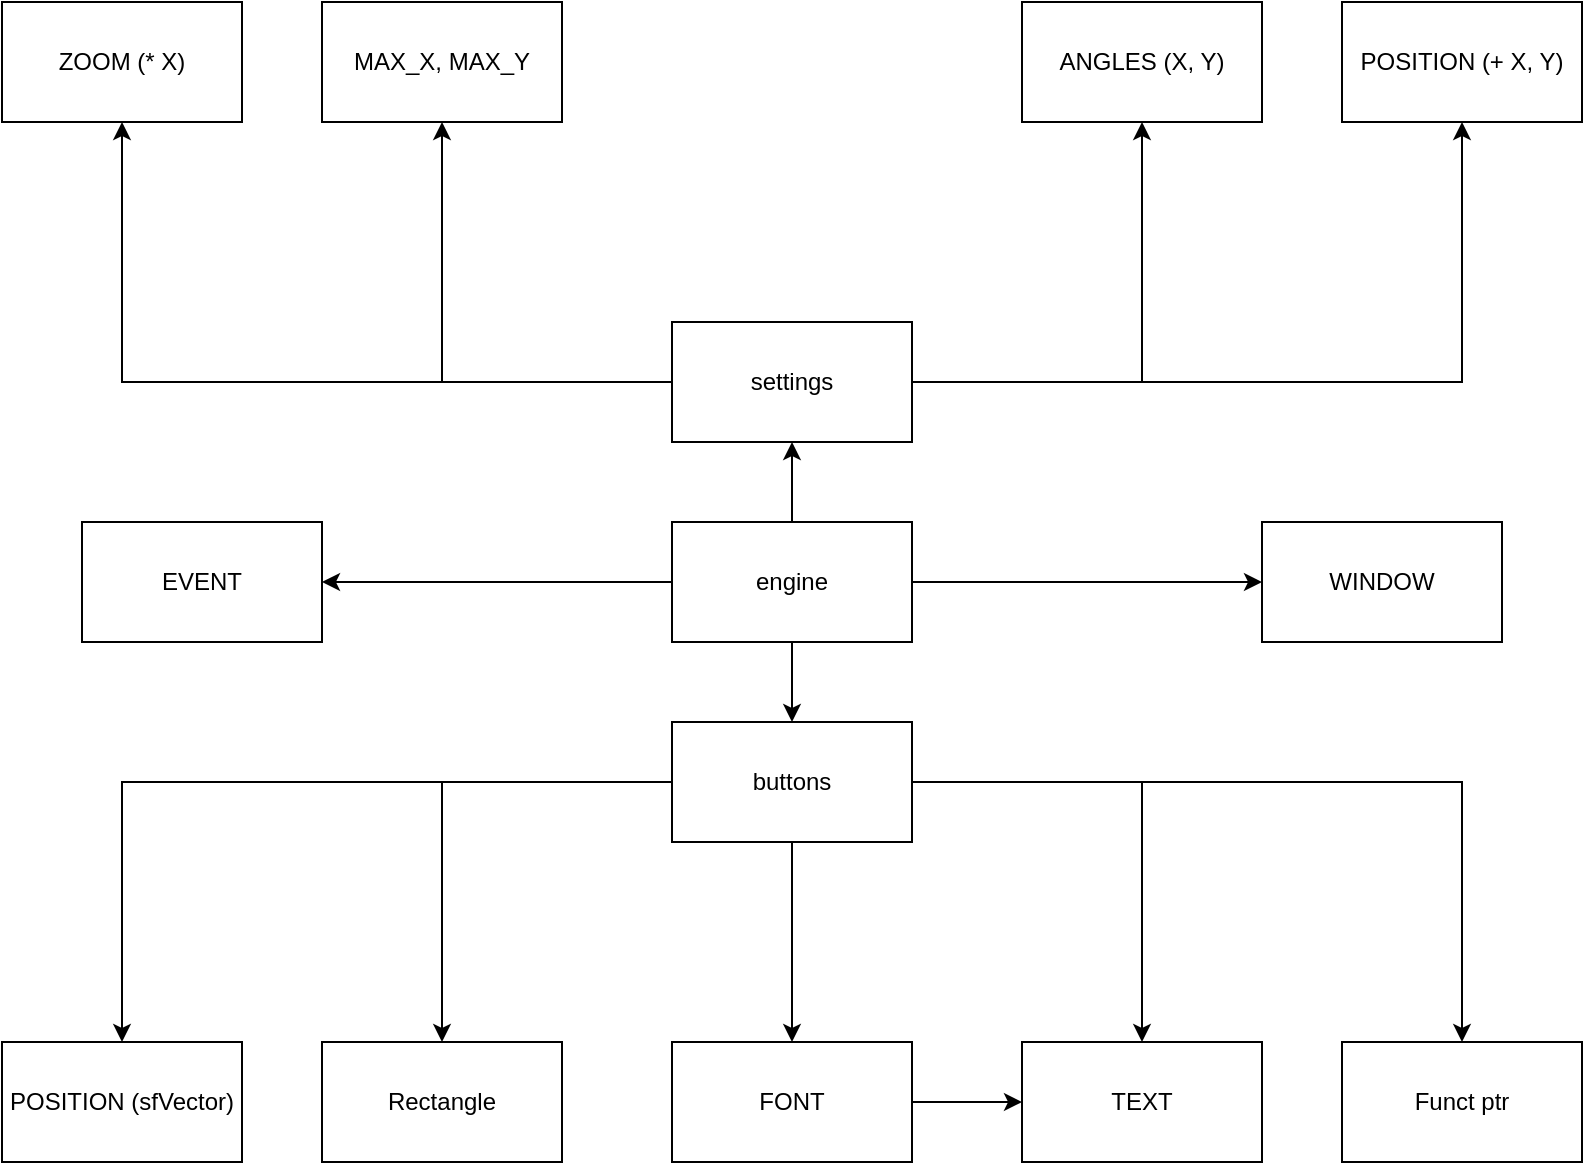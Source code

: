 <mxfile version="14.2.4" type="embed">
    <diagram id="QdhYWPGcJ4a0rDZkVQgu" name="Page-1">
        <mxGraphModel dx="1204" dy="659" grid="1" gridSize="10" guides="1" tooltips="1" connect="1" arrows="1" fold="1" page="1" pageScale="1" pageWidth="850" pageHeight="1100" math="0" shadow="0">
            <root>
                <mxCell id="0"/>
                <mxCell id="1" parent="0"/>
                <mxCell id="zFTLJJwx3QH-WOS9hWCr-5" style="edgeStyle=orthogonalEdgeStyle;rounded=0;orthogonalLoop=1;jettySize=auto;html=1;" parent="1" source="zFTLJJwx3QH-WOS9hWCr-1" target="zFTLJJwx3QH-WOS9hWCr-4" edge="1">
                    <mxGeometry relative="1" as="geometry"/>
                </mxCell>
                <mxCell id="zFTLJJwx3QH-WOS9hWCr-6" style="edgeStyle=orthogonalEdgeStyle;rounded=0;orthogonalLoop=1;jettySize=auto;html=1;entryX=0.5;entryY=0;entryDx=0;entryDy=0;" parent="1" source="zFTLJJwx3QH-WOS9hWCr-1" target="zFTLJJwx3QH-WOS9hWCr-2" edge="1">
                    <mxGeometry relative="1" as="geometry"/>
                </mxCell>
                <mxCell id="3" style="edgeStyle=orthogonalEdgeStyle;rounded=0;orthogonalLoop=1;jettySize=auto;html=1;entryX=1;entryY=0.5;entryDx=0;entryDy=0;" edge="1" parent="1" source="zFTLJJwx3QH-WOS9hWCr-1" target="2">
                    <mxGeometry relative="1" as="geometry"/>
                </mxCell>
                <mxCell id="5" style="edgeStyle=orthogonalEdgeStyle;rounded=0;orthogonalLoop=1;jettySize=auto;html=1;entryX=0;entryY=0.5;entryDx=0;entryDy=0;" edge="1" parent="1" source="zFTLJJwx3QH-WOS9hWCr-1" target="4">
                    <mxGeometry relative="1" as="geometry"/>
                </mxCell>
                <mxCell id="zFTLJJwx3QH-WOS9hWCr-1" value="&lt;div&gt;engine&lt;/div&gt;" style="rounded=0;whiteSpace=wrap;html=1;" parent="1" vertex="1">
                    <mxGeometry x="365" y="300" width="120" height="60" as="geometry"/>
                </mxCell>
                <mxCell id="zFTLJJwx3QH-WOS9hWCr-16" style="edgeStyle=orthogonalEdgeStyle;rounded=0;orthogonalLoop=1;jettySize=auto;html=1;" parent="1" source="zFTLJJwx3QH-WOS9hWCr-2" target="zFTLJJwx3QH-WOS9hWCr-17" edge="1">
                    <mxGeometry relative="1" as="geometry">
                        <mxPoint x="425" y="510" as="targetPoint"/>
                    </mxGeometry>
                </mxCell>
                <mxCell id="zFTLJJwx3QH-WOS9hWCr-19" style="edgeStyle=orthogonalEdgeStyle;rounded=0;orthogonalLoop=1;jettySize=auto;html=1;entryX=0.5;entryY=0;entryDx=0;entryDy=0;" parent="1" source="zFTLJJwx3QH-WOS9hWCr-2" target="zFTLJJwx3QH-WOS9hWCr-18" edge="1">
                    <mxGeometry relative="1" as="geometry"/>
                </mxCell>
                <mxCell id="zFTLJJwx3QH-WOS9hWCr-21" style="edgeStyle=orthogonalEdgeStyle;rounded=0;orthogonalLoop=1;jettySize=auto;html=1;" parent="1" source="zFTLJJwx3QH-WOS9hWCr-2" target="zFTLJJwx3QH-WOS9hWCr-20" edge="1">
                    <mxGeometry relative="1" as="geometry"/>
                </mxCell>
                <mxCell id="7" style="edgeStyle=orthogonalEdgeStyle;rounded=0;orthogonalLoop=1;jettySize=auto;html=1;" edge="1" parent="1" source="zFTLJJwx3QH-WOS9hWCr-2" target="6">
                    <mxGeometry relative="1" as="geometry"/>
                </mxCell>
                <mxCell id="9" style="edgeStyle=orthogonalEdgeStyle;rounded=0;orthogonalLoop=1;jettySize=auto;html=1;entryX=0.5;entryY=0;entryDx=0;entryDy=0;" edge="1" parent="1" source="zFTLJJwx3QH-WOS9hWCr-2" target="8">
                    <mxGeometry relative="1" as="geometry"/>
                </mxCell>
                <mxCell id="zFTLJJwx3QH-WOS9hWCr-2" value="&lt;div&gt;buttons&lt;/div&gt;" style="rounded=0;whiteSpace=wrap;html=1;" parent="1" vertex="1">
                    <mxGeometry x="365" y="400" width="120" height="60" as="geometry"/>
                </mxCell>
                <mxCell id="zFTLJJwx3QH-WOS9hWCr-10" style="edgeStyle=orthogonalEdgeStyle;rounded=0;orthogonalLoop=1;jettySize=auto;html=1;" parent="1" source="zFTLJJwx3QH-WOS9hWCr-4" target="zFTLJJwx3QH-WOS9hWCr-9" edge="1">
                    <mxGeometry relative="1" as="geometry"/>
                </mxCell>
                <mxCell id="zFTLJJwx3QH-WOS9hWCr-12" style="edgeStyle=orthogonalEdgeStyle;rounded=0;orthogonalLoop=1;jettySize=auto;html=1;entryX=0.5;entryY=1;entryDx=0;entryDy=0;" parent="1" source="zFTLJJwx3QH-WOS9hWCr-4" target="zFTLJJwx3QH-WOS9hWCr-11" edge="1">
                    <mxGeometry relative="1" as="geometry"/>
                </mxCell>
                <mxCell id="zFTLJJwx3QH-WOS9hWCr-14" style="edgeStyle=orthogonalEdgeStyle;rounded=0;orthogonalLoop=1;jettySize=auto;html=1;entryX=0.5;entryY=1;entryDx=0;entryDy=0;" parent="1" source="zFTLJJwx3QH-WOS9hWCr-4" target="zFTLJJwx3QH-WOS9hWCr-13" edge="1">
                    <mxGeometry relative="1" as="geometry"/>
                </mxCell>
                <mxCell id="zFTLJJwx3QH-WOS9hWCr-15" style="edgeStyle=orthogonalEdgeStyle;rounded=0;orthogonalLoop=1;jettySize=auto;html=1;" parent="1" source="zFTLJJwx3QH-WOS9hWCr-4" target="zFTLJJwx3QH-WOS9hWCr-7" edge="1">
                    <mxGeometry relative="1" as="geometry"/>
                </mxCell>
                <mxCell id="zFTLJJwx3QH-WOS9hWCr-4" value="settings" style="rounded=0;whiteSpace=wrap;html=1;" parent="1" vertex="1">
                    <mxGeometry x="365" y="200" width="120" height="60" as="geometry"/>
                </mxCell>
                <mxCell id="zFTLJJwx3QH-WOS9hWCr-7" value="ANGLES (X, Y)" style="rounded=0;whiteSpace=wrap;html=1;" parent="1" vertex="1">
                    <mxGeometry x="540" y="40" width="120" height="60" as="geometry"/>
                </mxCell>
                <mxCell id="zFTLJJwx3QH-WOS9hWCr-9" value="ZOOM (* X)" style="rounded=0;whiteSpace=wrap;html=1;" parent="1" vertex="1">
                    <mxGeometry x="30" y="40" width="120" height="60" as="geometry"/>
                </mxCell>
                <mxCell id="zFTLJJwx3QH-WOS9hWCr-11" value="POSITION (+ X, Y)" style="rounded=0;whiteSpace=wrap;html=1;" parent="1" vertex="1">
                    <mxGeometry x="700" y="40" width="120" height="60" as="geometry"/>
                </mxCell>
                <mxCell id="zFTLJJwx3QH-WOS9hWCr-13" value="MAX_X, MAX_Y" style="rounded=0;whiteSpace=wrap;html=1;" parent="1" vertex="1">
                    <mxGeometry x="190" y="40" width="120" height="60" as="geometry"/>
                </mxCell>
                <mxCell id="zFTLJJwx3QH-WOS9hWCr-17" value="POSITION (sfVector)" style="rounded=0;whiteSpace=wrap;html=1;" parent="1" vertex="1">
                    <mxGeometry x="30" y="560" width="120" height="60" as="geometry"/>
                </mxCell>
                <mxCell id="zFTLJJwx3QH-WOS9hWCr-18" value="Rectangle" style="rounded=0;whiteSpace=wrap;html=1;" parent="1" vertex="1">
                    <mxGeometry x="190" y="560" width="120" height="60" as="geometry"/>
                </mxCell>
                <mxCell id="zFTLJJwx3QH-WOS9hWCr-20" value="Funct ptr" style="rounded=0;whiteSpace=wrap;html=1;" parent="1" vertex="1">
                    <mxGeometry x="700" y="560" width="120" height="60" as="geometry"/>
                </mxCell>
                <mxCell id="2" value="EVENT" style="rounded=0;whiteSpace=wrap;html=1;" vertex="1" parent="1">
                    <mxGeometry x="70" y="300" width="120" height="60" as="geometry"/>
                </mxCell>
                <mxCell id="4" value="WINDOW" style="rounded=0;whiteSpace=wrap;html=1;" vertex="1" parent="1">
                    <mxGeometry x="660" y="300" width="120" height="60" as="geometry"/>
                </mxCell>
                <mxCell id="6" value="TEXT" style="rounded=0;whiteSpace=wrap;html=1;" vertex="1" parent="1">
                    <mxGeometry x="540" y="560" width="120" height="60" as="geometry"/>
                </mxCell>
                <mxCell id="10" style="edgeStyle=orthogonalEdgeStyle;rounded=0;orthogonalLoop=1;jettySize=auto;html=1;entryX=0;entryY=0.5;entryDx=0;entryDy=0;" edge="1" parent="1" source="8" target="6">
                    <mxGeometry relative="1" as="geometry"/>
                </mxCell>
                <mxCell id="8" value="FONT" style="rounded=0;whiteSpace=wrap;html=1;" vertex="1" parent="1">
                    <mxGeometry x="365" y="560" width="120" height="60" as="geometry"/>
                </mxCell>
            </root>
        </mxGraphModel>
    </diagram>
</mxfile>
